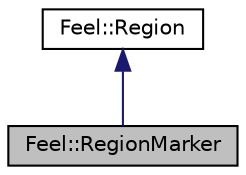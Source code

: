 digraph "Feel::RegionMarker"
{
 // LATEX_PDF_SIZE
  edge [fontname="Helvetica",fontsize="10",labelfontname="Helvetica",labelfontsize="10"];
  node [fontname="Helvetica",fontsize="10",shape=record];
  Node1 [label="Feel::RegionMarker",height=0.2,width=0.4,color="black", fillcolor="grey75", style="filled", fontcolor="black",tooltip="class for RegionMarker"];
  Node2 -> Node1 [dir="back",color="midnightblue",fontsize="10",style="solid",fontname="Helvetica"];
  Node2 [label="Feel::Region",height=0.2,width=0.4,color="black", fillcolor="white", style="filled",URL="$structFeel_1_1Region.html",tooltip=" "];
}
